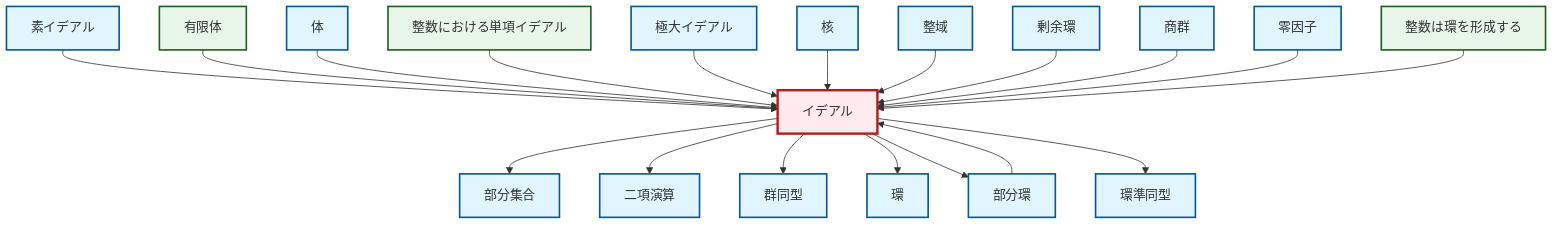 graph TD
    classDef definition fill:#e1f5fe,stroke:#01579b,stroke-width:2px
    classDef theorem fill:#f3e5f5,stroke:#4a148c,stroke-width:2px
    classDef axiom fill:#fff3e0,stroke:#e65100,stroke-width:2px
    classDef example fill:#e8f5e9,stroke:#1b5e20,stroke-width:2px
    classDef current fill:#ffebee,stroke:#b71c1c,stroke-width:3px
    def-ideal["イデアル"]:::definition
    def-quotient-ring["剰余環"]:::definition
    def-ring-homomorphism["環準同型"]:::definition
    def-isomorphism["群同型"]:::definition
    def-subset["部分集合"]:::definition
    ex-principal-ideal["整数における単項イデアル"]:::example
    def-field["体"]:::definition
    ex-finite-field["有限体"]:::example
    def-kernel["核"]:::definition
    def-subring["部分環"]:::definition
    def-prime-ideal["素イデアル"]:::definition
    def-integral-domain["整域"]:::definition
    def-quotient-group["商群"]:::definition
    ex-integers-ring["整数は環を形成する"]:::example
    def-maximal-ideal["極大イデアル"]:::definition
    def-binary-operation["二項演算"]:::definition
    def-zero-divisor["零因子"]:::definition
    def-ring["環"]:::definition
    def-ideal --> def-subset
    def-ideal --> def-binary-operation
    def-prime-ideal --> def-ideal
    def-ideal --> def-isomorphism
    def-ideal --> def-ring
    ex-finite-field --> def-ideal
    def-subring --> def-ideal
    def-field --> def-ideal
    ex-principal-ideal --> def-ideal
    def-ideal --> def-subring
    def-ideal --> def-ring-homomorphism
    def-maximal-ideal --> def-ideal
    def-kernel --> def-ideal
    def-integral-domain --> def-ideal
    def-quotient-ring --> def-ideal
    def-quotient-group --> def-ideal
    def-zero-divisor --> def-ideal
    ex-integers-ring --> def-ideal
    class def-ideal current